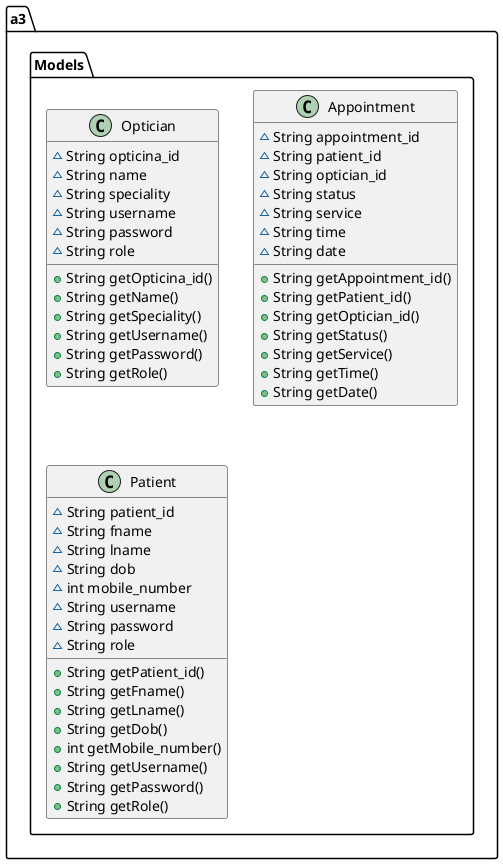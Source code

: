 @startuml
class a3.Models.Optician {
~ String opticina_id
~ String name
~ String speciality
~ String username
~ String password
~ String role
+ String getOpticina_id()
+ String getName()
+ String getSpeciality()
+ String getUsername()
+ String getPassword()
+ String getRole()
}
class a3.Models.Appointment {
~ String appointment_id
~ String patient_id
~ String optician_id
~ String status
~ String service
~ String time
~ String date
+ String getAppointment_id()
+ String getPatient_id()
+ String getOptician_id()
+ String getStatus()
+ String getService()
+ String getTime()
+ String getDate()
}
class a3.Models.Patient {
~ String patient_id
~ String fname
~ String lname
~ String dob
~ int mobile_number
~ String username
~ String password
~ String role
+ String getPatient_id()
+ String getFname()
+ String getLname()
+ String getDob()
+ int getMobile_number()
+ String getUsername()
+ String getPassword()
+ String getRole()
}
@enduml